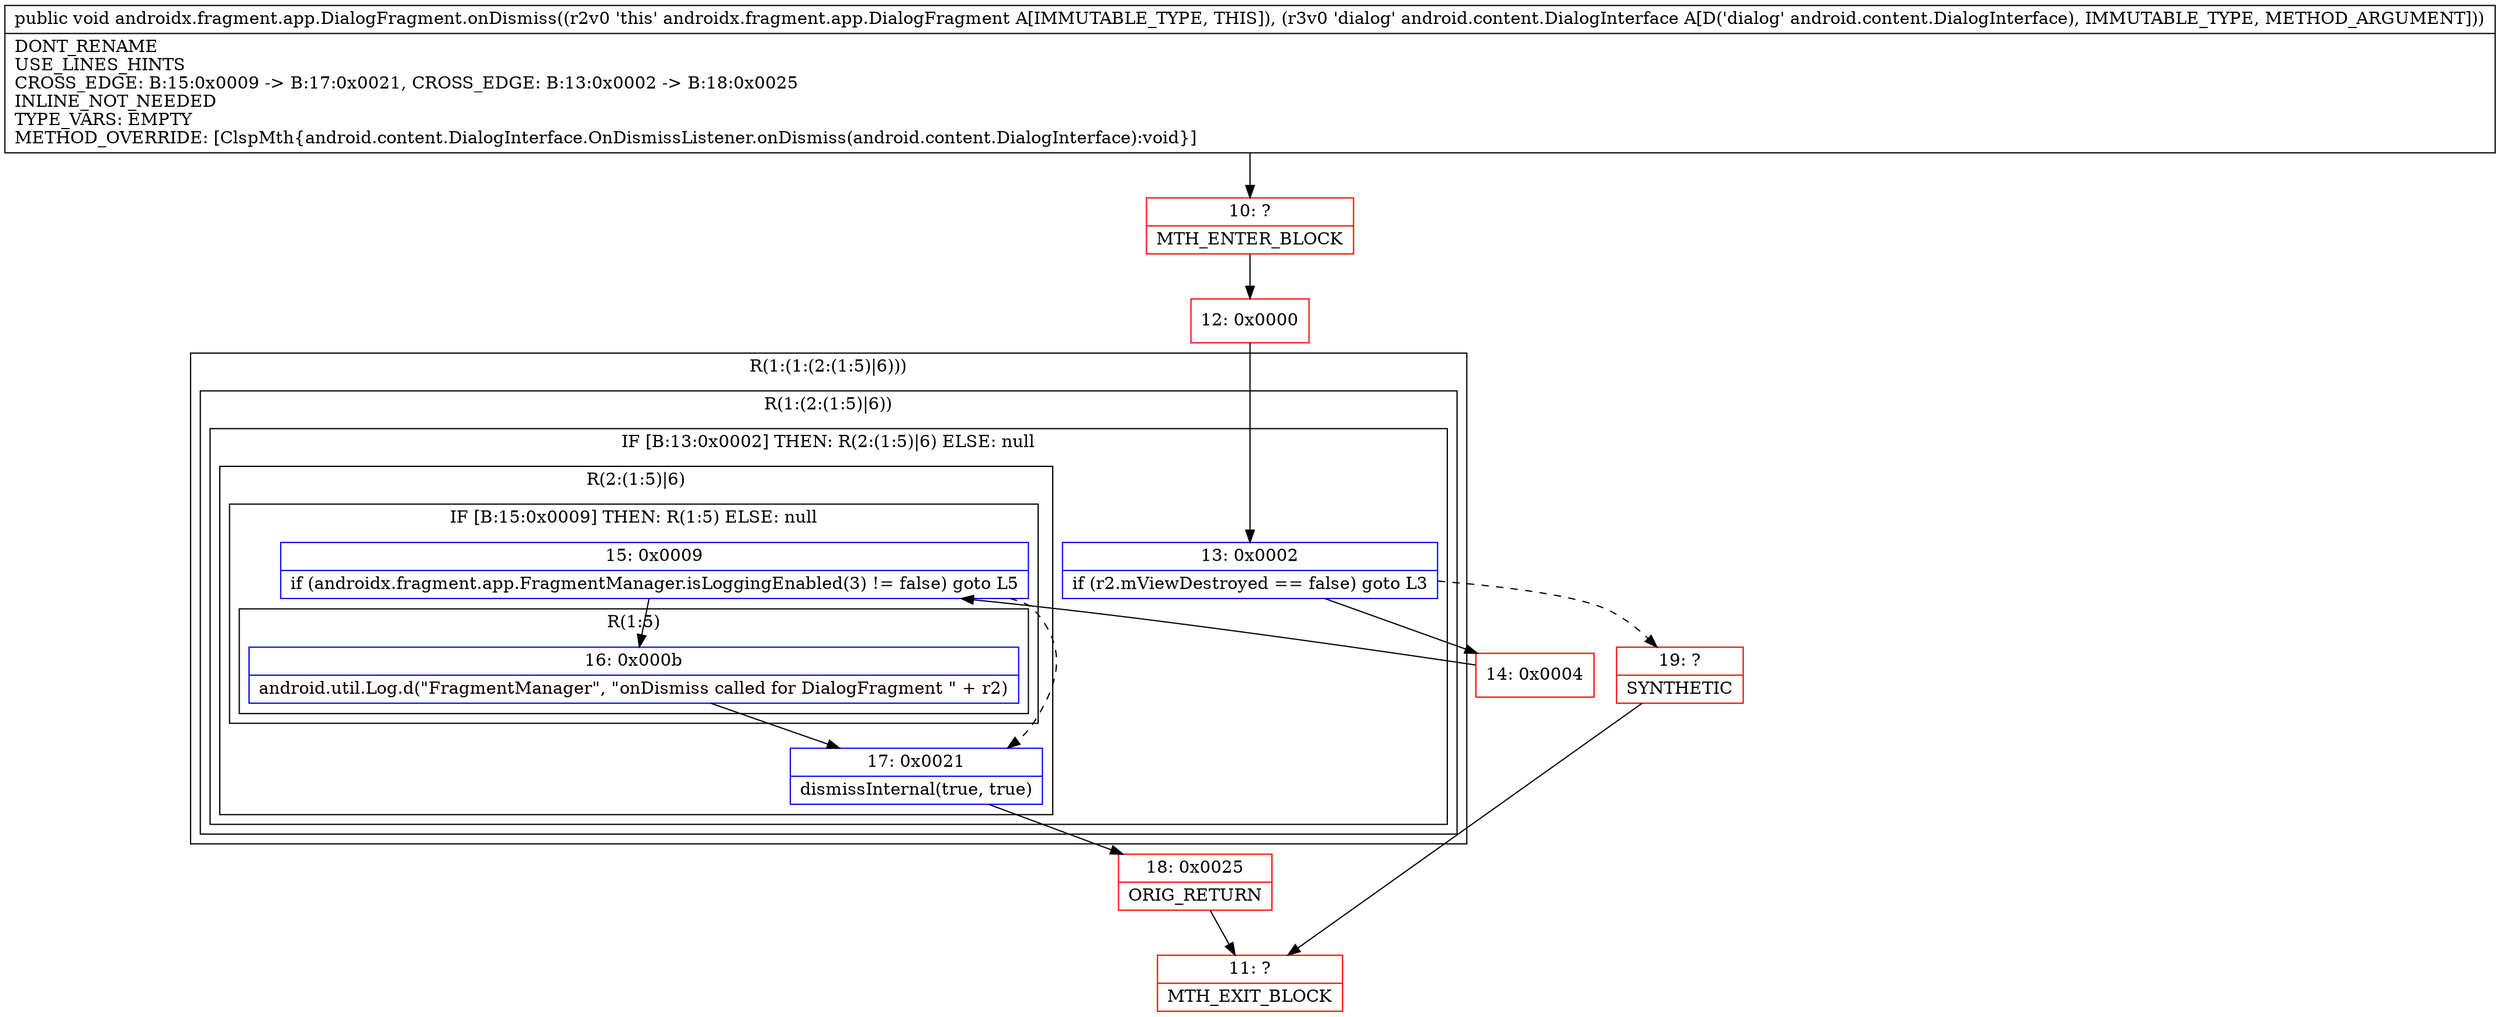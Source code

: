 digraph "CFG forandroidx.fragment.app.DialogFragment.onDismiss(Landroid\/content\/DialogInterface;)V" {
subgraph cluster_Region_634399552 {
label = "R(1:(1:(2:(1:5)|6)))";
node [shape=record,color=blue];
subgraph cluster_Region_113788388 {
label = "R(1:(2:(1:5)|6))";
node [shape=record,color=blue];
subgraph cluster_IfRegion_372031526 {
label = "IF [B:13:0x0002] THEN: R(2:(1:5)|6) ELSE: null";
node [shape=record,color=blue];
Node_13 [shape=record,label="{13\:\ 0x0002|if (r2.mViewDestroyed == false) goto L3\l}"];
subgraph cluster_Region_1461546870 {
label = "R(2:(1:5)|6)";
node [shape=record,color=blue];
subgraph cluster_IfRegion_1932772606 {
label = "IF [B:15:0x0009] THEN: R(1:5) ELSE: null";
node [shape=record,color=blue];
Node_15 [shape=record,label="{15\:\ 0x0009|if (androidx.fragment.app.FragmentManager.isLoggingEnabled(3) != false) goto L5\l}"];
subgraph cluster_Region_932206617 {
label = "R(1:5)";
node [shape=record,color=blue];
Node_16 [shape=record,label="{16\:\ 0x000b|android.util.Log.d(\"FragmentManager\", \"onDismiss called for DialogFragment \" + r2)\l}"];
}
}
Node_17 [shape=record,label="{17\:\ 0x0021|dismissInternal(true, true)\l}"];
}
}
}
}
Node_10 [shape=record,color=red,label="{10\:\ ?|MTH_ENTER_BLOCK\l}"];
Node_12 [shape=record,color=red,label="{12\:\ 0x0000}"];
Node_14 [shape=record,color=red,label="{14\:\ 0x0004}"];
Node_18 [shape=record,color=red,label="{18\:\ 0x0025|ORIG_RETURN\l}"];
Node_11 [shape=record,color=red,label="{11\:\ ?|MTH_EXIT_BLOCK\l}"];
Node_19 [shape=record,color=red,label="{19\:\ ?|SYNTHETIC\l}"];
MethodNode[shape=record,label="{public void androidx.fragment.app.DialogFragment.onDismiss((r2v0 'this' androidx.fragment.app.DialogFragment A[IMMUTABLE_TYPE, THIS]), (r3v0 'dialog' android.content.DialogInterface A[D('dialog' android.content.DialogInterface), IMMUTABLE_TYPE, METHOD_ARGUMENT]))  | DONT_RENAME\lUSE_LINES_HINTS\lCROSS_EDGE: B:15:0x0009 \-\> B:17:0x0021, CROSS_EDGE: B:13:0x0002 \-\> B:18:0x0025\lINLINE_NOT_NEEDED\lTYPE_VARS: EMPTY\lMETHOD_OVERRIDE: [ClspMth\{android.content.DialogInterface.OnDismissListener.onDismiss(android.content.DialogInterface):void\}]\l}"];
MethodNode -> Node_10;Node_13 -> Node_14;
Node_13 -> Node_19[style=dashed];
Node_15 -> Node_16;
Node_15 -> Node_17[style=dashed];
Node_16 -> Node_17;
Node_17 -> Node_18;
Node_10 -> Node_12;
Node_12 -> Node_13;
Node_14 -> Node_15;
Node_18 -> Node_11;
Node_19 -> Node_11;
}

